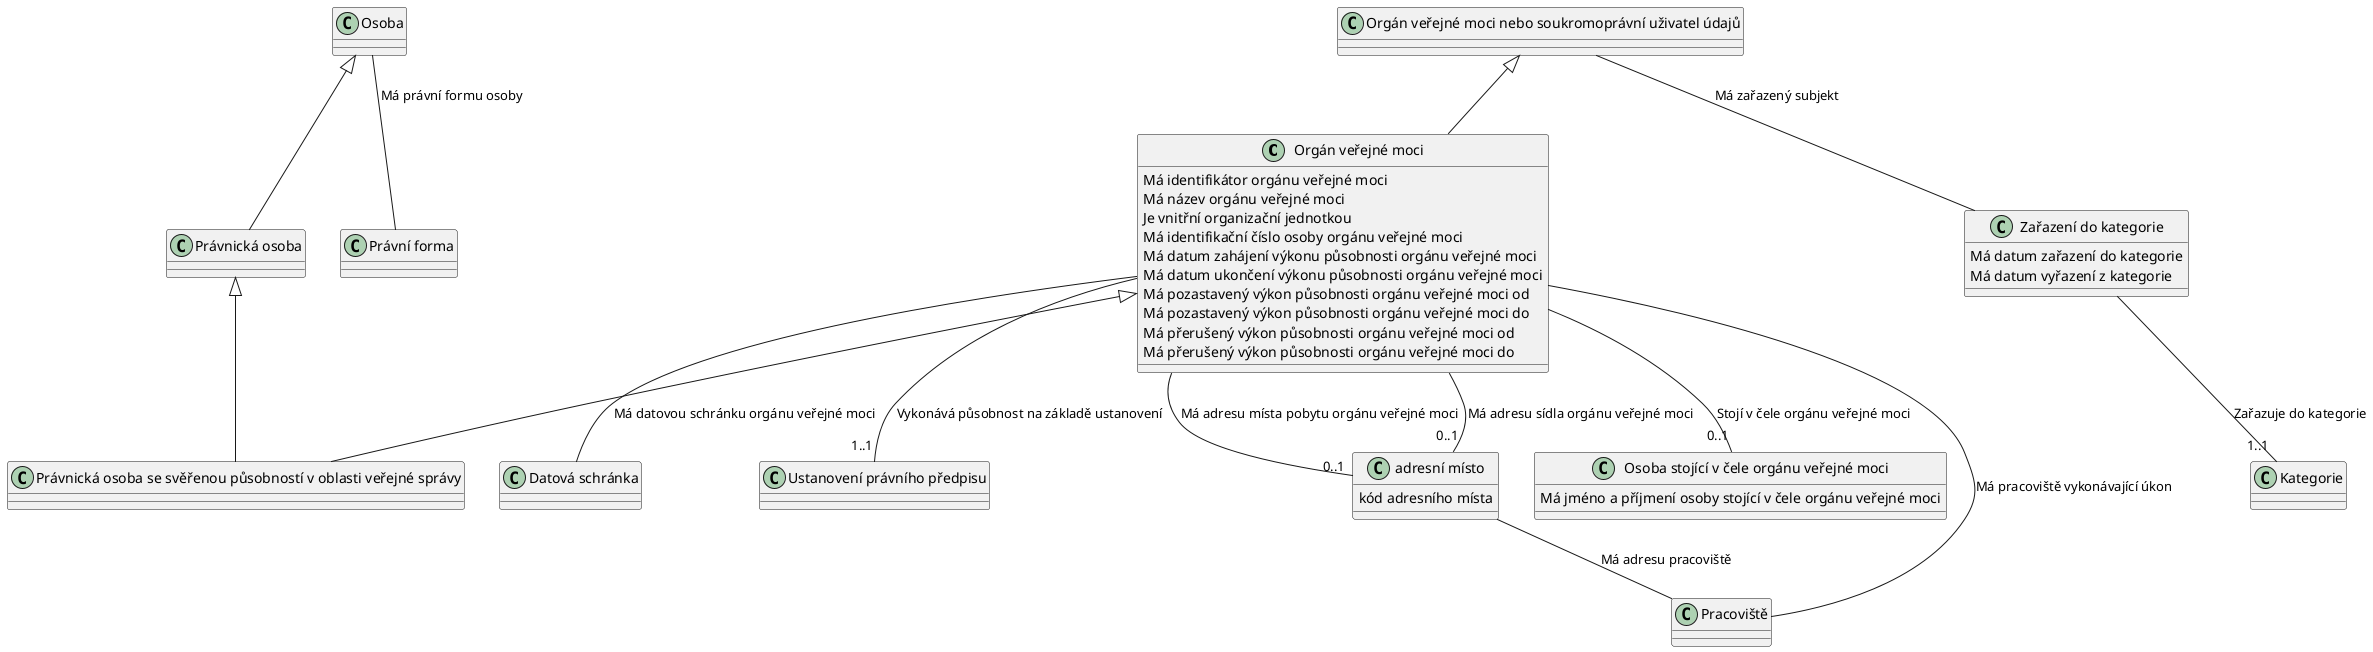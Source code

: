 @startuml
set namespaceSeparator none
class "Orgán veřejné moci" {
  Má identifikátor orgánu veřejné moci
  Má název orgánu veřejné moci
  Je vnitřní organizační jednotkou
  Má identifikační číslo osoby orgánu veřejné moci
  Má datum zahájení výkonu působnosti orgánu veřejné moci
  Má datum ukončení výkonu působnosti orgánu veřejné moci
  Má pozastavený výkon působnosti orgánu veřejné moci od
  Má pozastavený výkon působnosti orgánu veřejné moci do
  Má přerušený výkon působnosti orgánu veřejné moci od
  Má přerušený výkon působnosti orgánu veřejné moci do
}

class "Orgán veřejné moci nebo soukromoprávní uživatel údajů" {
}

class "Datová schránka" {
}

class "Ustanovení právního předpisu" {
}

class "Zařazení do kategorie" {
  Má datum zařazení do kategorie
  Má datum vyřazení z kategorie
}

class Kategorie {
}

class "adresní místo" {
  kód adresního místa
}

class "Osoba stojící v čele orgánu veřejné moci" {
  Má jméno a příjmení osoby stojící v čele orgánu veřejné moci
}

class "Pracoviště" {
}

class "Právnická osoba se svěřenou působností v oblasti veřejné správy" {
}

class "Právnická osoba" {
}

class Osoba {
}

class "Právní forma" {
}

"Orgán veřejné moci nebo soukromoprávní uživatel údajů" <|-- "Orgán veřejné moci"
"Orgán veřejné moci" <|-- "Právnická osoba se svěřenou působností v oblasti veřejné správy"
"Právnická osoba" <|-- "Právnická osoba se svěřenou působností v oblasti veřejné správy"
Osoba <|-- "Právnická osoba"
"Orgán veřejné moci" -- "Datová schránka" :  "Má datovou schránku orgánu veřejné moci"
"Orgán veřejné moci" -- "1..1" "Ustanovení právního předpisu" :  "Vykonává působnost na základě ustanovení"
"Orgán veřejné moci" -- "0..1" "adresní místo" :  "Má adresu místa pobytu orgánu veřejné moci"
"Orgán veřejné moci" -- "0..1" "adresní místo" :  "Má adresu sídla orgánu veřejné moci"
"Orgán veřejné moci" -- "0..1" "Osoba stojící v čele orgánu veřejné moci" :  "Stojí v čele orgánu veřejné moci"
"Orgán veřejné moci" -- "Pracoviště" :  "Má pracoviště vykonávající úkon"
"Orgán veřejné moci nebo soukromoprávní uživatel údajů" -- "Zařazení do kategorie" :  "Má zařazený subjekt"
"Zařazení do kategorie" -- "1..1" Kategorie :  "Zařazuje do kategorie"
"adresní místo" -- "Pracoviště" :  "Má adresu pracoviště"
Osoba -- "Právní forma" :  "Má právní formu osoby"
@enduml
